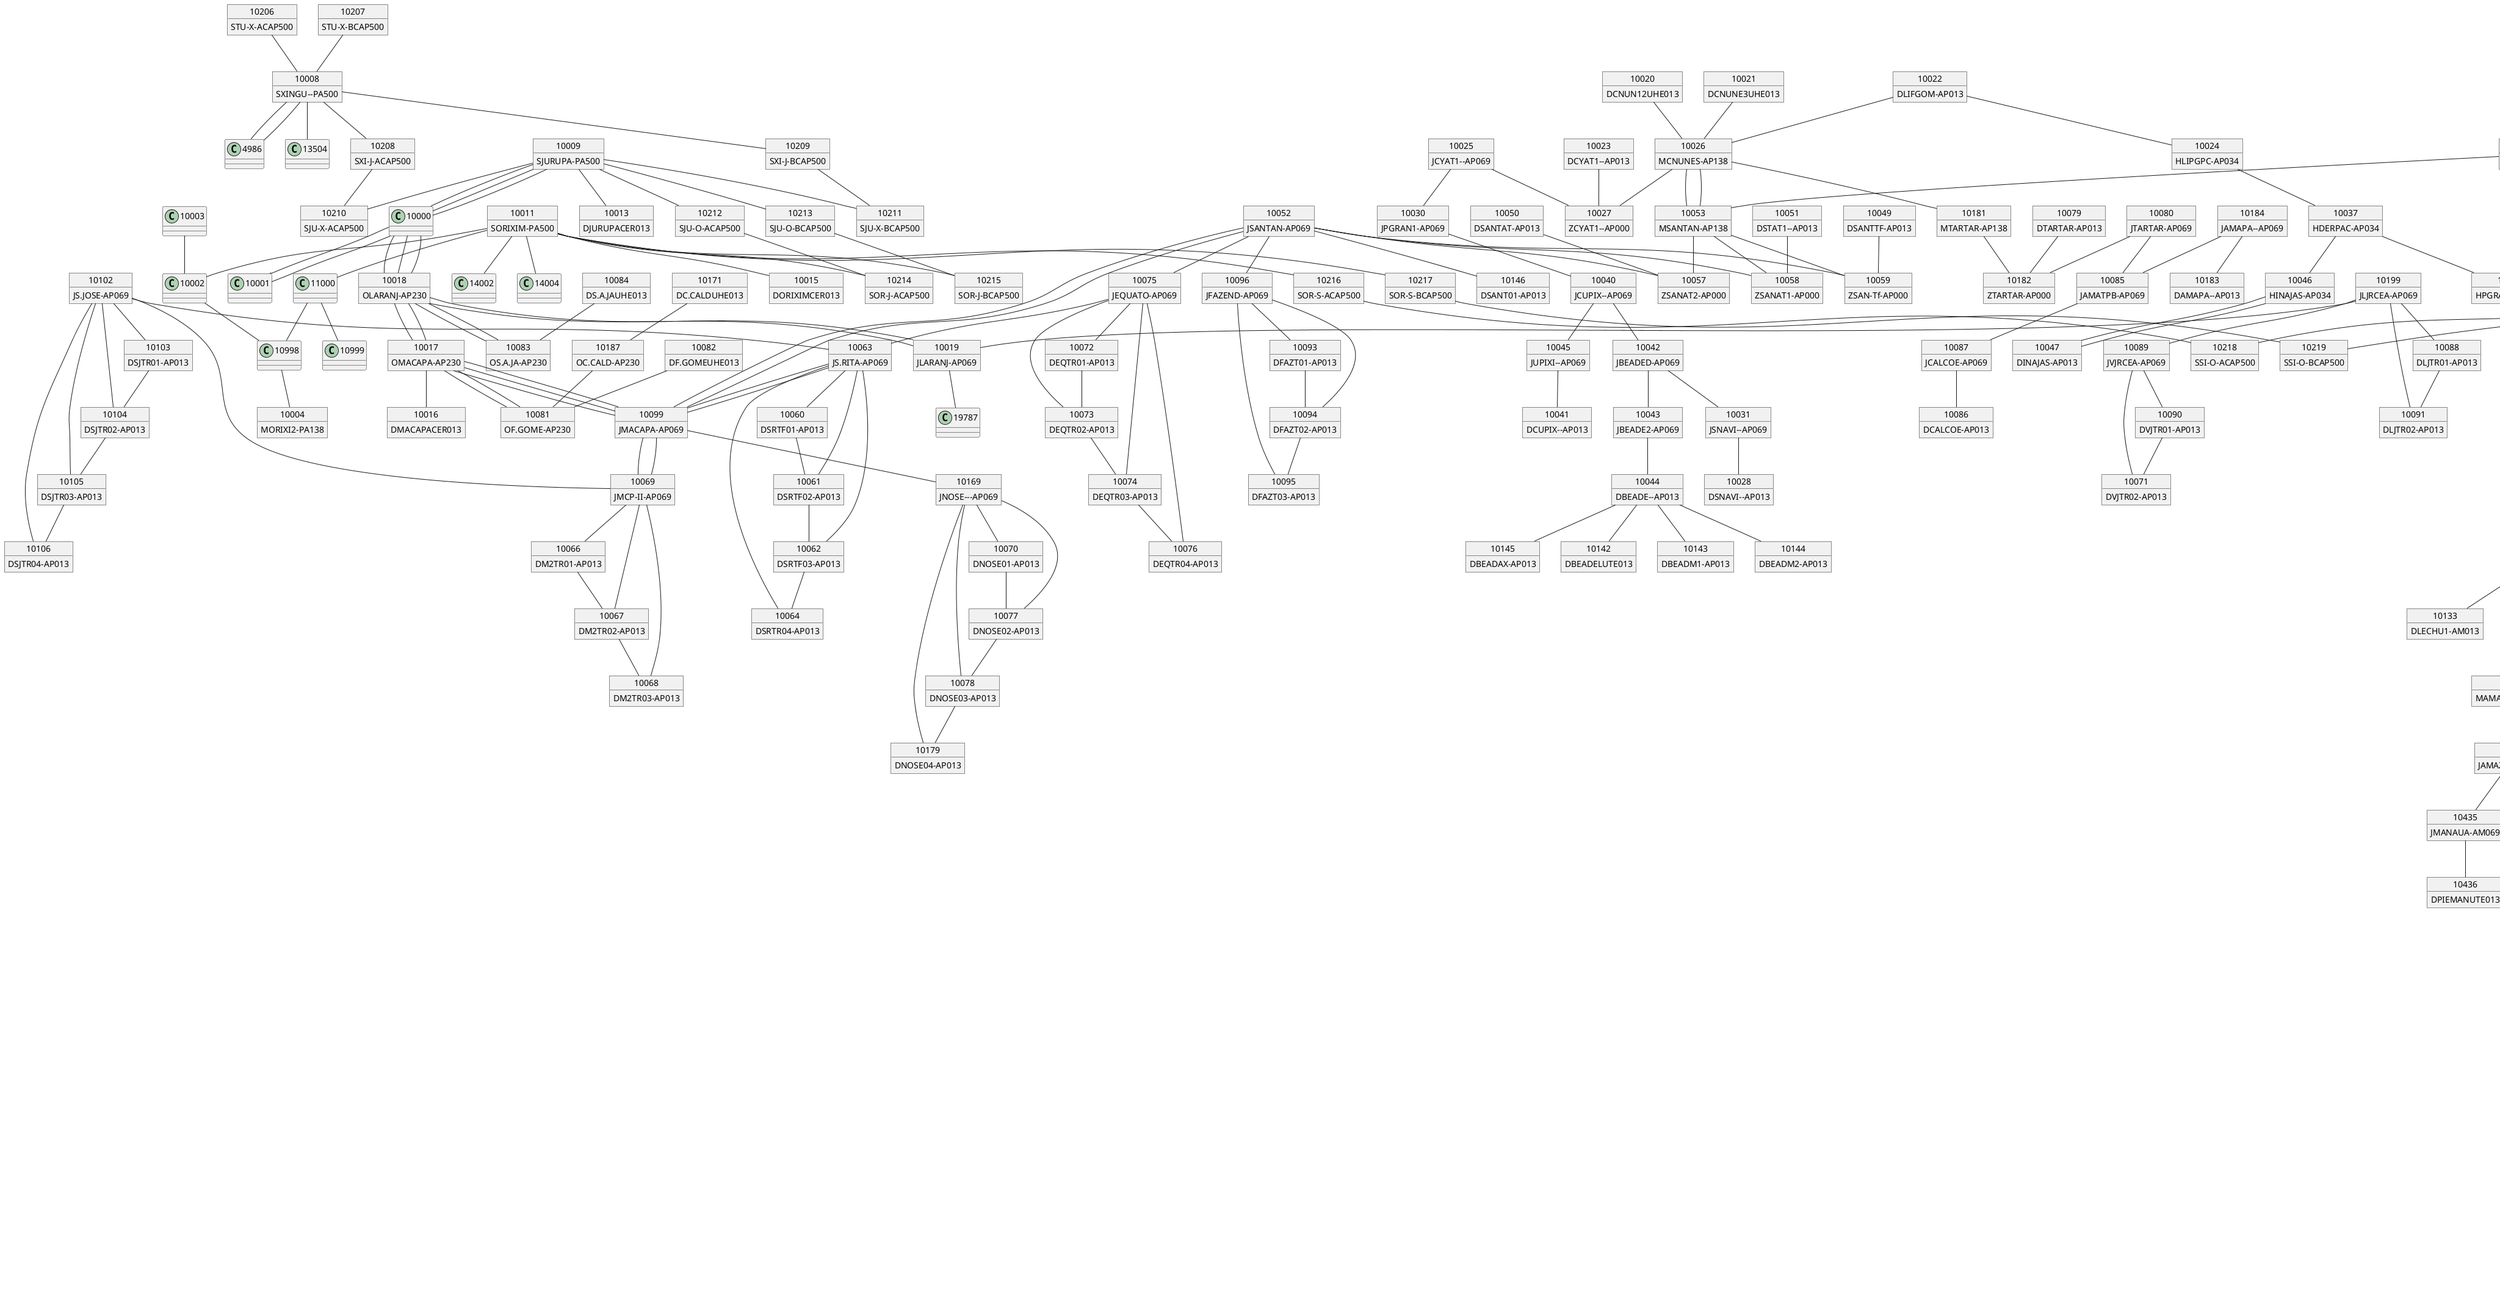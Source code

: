 @startuml NewManausSIN
object 10004 {
    MORIXI2-PA138
    }
object 10005 {
    ZSILVES-AM000
    }
object 10006 {
    DSILVES-AM013
    }
object 10007 {
    MSILVES-AM138
    }
object 10008 {
    SXINGU--PA500
    }
object 10009 {
    SJURUPA-PA500
    }
object 10010 {
    SSILVES-AM500
    }
object 10011 {
    SORIXIM-PA500
    }
object 10012 {
    SLECHUG-AM500
    }
object 10013 {
    DJURUPACER013
    }
object 10014 {
    DSILVESCER013
    }
object 10015 {
    DORIXIMCER013
    }
object 10016 {
    DMACAPACER013
    }
object 10017 {
    OMACAPA-AP230
    }
object 10018 {
    OLARANJ-AP230
    }
object 10019 {
    JLARANJ-AP069
    }
object 10020 {
    DCNUN12UHE013
    }
object 10021 {
    DCNUNE3UHE013
    }
object 10022 {
    DLIFGOM-AP013
    }
object 10023 {
    DCYAT1--AP013
    }
object 10024 {
    HLIPGPC-AP034
    }
object 10025 {
    JCYAT1--AP069
    }
object 10026 {
    MCNUNES-AP138
    }
object 10027 {
    ZCYAT1--AP000
    }
object 10028 {
    DSNAVI--AP013
    }
object 10030 {
    JPGRAN1-AP069
    }
object 10031 {
    JSNAVI--AP069
    }
object 10034 {
    DPORT01-AP013
    }
object 10035 {
    MPORTUA-AP138
    }
object 10036 {
    DPORT02-AP013
    }
object 10037 {
    HDERPAC-AP034
    }
object 10038 {
    HPGRAND-AP034
    }
object 10039 {
    DPGRAND-AP013
    }
object 10040 {
    JCUPIX--AP069
    }
object 10041 {
    DCUPIX--AP013
    }
object 10042 {
    JBEADED-AP069
    }
object 10043 {
    JBEADE2-AP069
    }
object 10044 {
    DBEADE--AP013
    }
object 10045 {
    JUPIXI--AP069
    }
object 10046 {
    HINAJAS-AP034
    }
object 10047 {
    DINAJAS-AP013
    }
object 10049 {
    DSANTTF-AP013
    }
object 10050 {
    DSANTAT-AP013
    }
object 10051 {
    DSTAT1--AP013
    }
object 10052 {
    JSANTAN-AP069
    }
object 10053 {
    MSANTAN-AP138
    }
object 10057 {
    ZSANAT2-AP000
    }
object 10058 {
    ZSANAT1-AP000
    }
object 10059 {
    ZSAN-Tf-AP000
    }
object 10060 {
    DSRTF01-AP013
    }
object 10061 {
    DSRTF02-AP013
    }
object 10062 {
    DSRTF03-AP013
    }
object 10063 {
    JS.RITA-AP069
    }
object 10064 {
    DSRTR04-AP013
    }
object 10066 {
    DM2TR01-AP013
    }
object 10067 {
    DM2TR02-AP013
    }
object 10068 {
    DM2TR03-AP013
    }
object 10069 {
    JMCP-II-AP069
    }
object 10070 {
    DNOSE01-AP013
    }
object 10071 {
    DVJTR02-AP013
    }
object 10072 {
    DEQTR01-AP013
    }
object 10073 {
    DEQTR02-AP013
    }
object 10074 {
    DEQTR03-AP013
    }
object 10075 {
    JEQUATO-AP069
    }
object 10076 {
    DEQTR04-AP013
    }
object 10077 {
    DNOSE02-AP013
    }
object 10078 {
    DNOSE03-AP013
    }
object 10079 {
    DTARTAR-AP013
    }
object 10080 {
    JTARTAR-AP069
    }
object 10081 {
    OF.GOME-AP230
    }
object 10082 {
    DF.GOMEUHE013
    }
object 10083 {
    OS.A.JA-AP230
    }
object 10084 {
    DS.A.JAUHE013
    }
object 10085 {
    JAMATPB-AP069
    }
object 10086 {
    DCALCOE-AP013
    }
object 10087 {
    JCALCOE-AP069
    }
object 10088 {
    DLJTR01-AP013
    }
object 10089 {
    JVJRCEA-AP069
    }
object 10090 {
    DVJTR01-AP013
    }
object 10091 {
    DLJTR02-AP013
    }
object 10093 {
    DFAZT01-AP013
    }
object 10094 {
    DFAZT02-AP013
    }
object 10095 {
    DFAZT03-AP013
    }
object 10096 {
    JFAZEND-AP069
    }
object 10099 {
    JMACAPA-AP069
    }
object 10102 {
    JS.JOSE-AP069
    }
object 10103 {
    DSJTR01-AP013
    }
object 10104 {
    DSJTR02-AP013
    }
object 10105 {
    DSJTR03-AP013
    }
object 10106 {
    DSJTR04-AP013
    }
object 10110 {
    OLECHUG-AM230
    }
object 10111 {
    MLECHUG-AM138
    }
object 10120 {
    ZLECHU1-AM000
    }
object 10121 {
    ZLECHU2-AM000
    }
object 10122 {
    ZLECHU3-AM000
    }
object 10123 {
    DLECHU1-AM013
    }
object 10124 {
    DLECHU2-AM013
    }
object 10125 {
    DLECHU3-AM013
    }
object 10126 {
    ZLECHU4-AM000
    }
object 10128 {
    DLECHU4-AM013
    }
object 10130 {
    ZLECHU1-AM000
    }
object 10131 {
    ZLECHU2-AM000
    }
object 10132 {
    ZLECHU3-AM000
    }
object 10133 {
    DLECHU1-AM013
    }
object 10134 {
    DLECHU2-AM013
    }
object 10135 {
    DLECHU3-AM013
    }
object 10142 {
    DBEADELUTE013
    }
object 10143 {
    DBEADM1-AP013
    }
object 10144 {
    DBEADM2-AP013
    }
object 10145 {
    DBEADAX-AP013
    }
object 10146 {
    DSANT01-AP013
    }
object 10169 {
    JNOSE---AP069
    }
object 10171 {
    DC.CALDUHE013
    }
object 10179 {
    DNOSE04-AP013
    }
object 10181 {
    MTARTAR-AP138
    }
object 10182 {
    ZTARTAR-AP000
    }
object 10183 {
    DAMAPA--AP013
    }
object 10184 {
    JAMAPA--AP069
    }
object 10187 {
    OC.CALD-AP230
    }
object 10199 {
    JLJRCEA-AP069
    }
object 10206 {
    STU-X-ACAP500
    }
object 10207 {
    STU-X-BCAP500
    }
object 10208 {
    SXI-J-ACAP500
    }
object 10209 {
    SXI-J-BCAP500
    }
object 10210 {
    SJU-X-ACAP500
    }
object 10211 {
    SJU-X-BCAP500
    }
object 10212 {
    SJU-O-ACAP500
    }
object 10213 {
    SJU-O-BCAP500
    }
object 10214 {
    SOR-J-ACAP500
    }
object 10215 {
    SOR-J-BCAP500
    }
object 10216 {
    SOR-S-ACAP500
    }
object 10217 {
    SOR-S-BCAP500
    }
object 10218 {
    SSI-O-ACAP500
    }
object 10219 {
    SSI-O-BCAP500
    }
object 10220 {
    SSI-L-ACAP500
    }
object 10221 {
    SSI-L-BCAP500
    }
object 10222 {
    SLE-S-ACAP500
    }
object 10223 {
    SLE-S-BCAP500
    }
object 10300 {
    JAPAREC-AM069
    }
object 10304 {
    MITACO2-AM138
    }
object 10306 {
    MIRANDU-AM138
    }
object 10308 {
    MPARQ10-AM138
    }
object 10310 {
    MDI-4---AM138
    }
object 10312 {
    MRIOPTE-AM138
    }
object 10313 {
    MAMAZON-AM138
    }
object 10315 {
    DAPARB1UTE013
    }
object 10317 {
    DAPARB2UTE013
    }
object 10320 {
    JMAUAB1-AM069
    }
object 10321 {
    DMAUAB3UTE013
    }
object 10325 {
    JMAUAB2-AM069
    }
object 10335 {
    JMAUA2M-AM069
    }
object 10344 {
    JCONSE1-AM069
    }
object 10345 {
    JCONSE2-AM069
    }
object 10350 {
    JCACHO2-AM069
    }
object 10351 {
    JCACHO1-AM069
    }
object 10360 {
    JVOITO--AM069
    }
object 10361 {
    ZJTEIX1-AM000
    }
object 10362 {
    ZJTEIX2-AM000
    }
object 10363 {
    ZJTEIX3-AM000
    }
object 10364 {
    ZJTEIX4-AM000
    }
object 10365 {
    DJTEIX1-AM013
    }
object 10366 {
    DJTEIX2-AM013
    }
object 10367 {
    DJTEIX3-AM013
    }
object 10368 {
    DJTEIX4-AM013
    }
object 10370 {
    JFLORES-AM069
    }
object 10375 {
    DFLORESUTE013
    }
object 10379 {
    JAMBEV--AM069
    }
object 10380 {
    JPNEGRA-AM069
    }
object 10381 {
    ZMAU3-1-AM000
    }
object 10382 {
    ZMAU3-2-AM000
    }
object 10383 {
    ZMAU3-3-AM000
    }
object 10384 {
    ZMAU3-4-AM000
    }
object 10385 {
    DMAU3-1-AM013
    }
object 10386 {
    DMAU3-2-AM013
    }
object 10387 {
    DMAU3-3-AM013
    }
object 10388 {
    DMAU3-4-AM013
    }
object 10390 {
    JPIEPNG-AM069
    }
object 10391 {
    DPIEPNGUTE013
    }
object 10393 {
    JPISMAE-AM069
    }
object 10394 {
    JSHOPMA-AM069
    }
object 10395 {
    JSERING-AM069
    }
object 10400 {
    OMANAUS-AM230
    }
object 10401 {
    JMANA1A-AM069
    }
object 10402 {
    JMANAU2-AM069
    }
object 10405 {
    OCROCHA-AM230
    }
object 10406 {
    DCROCHAUTE013
    }
object 10407 {
    DCROCHBUTE013
    }
object 10410 {
    OBALBIN-AM230
    }
object 10411 {
    DBALBI1UHE013
    }
object 10412 {
    DBALBI2UHE013
    }
object 10413 {
    DBALBI3UHE013
    }
object 10414 {
    DBALBI4UHE013
    }
object 10415 {
    DBALBI5UHE013
    }
object 10416 {
    JP.FIG.-AM069
    }
object 10417 {
    JP.FIG.-AM069
    }
object 10418 {
    DP.FIG.-AM013
    }
object 10419 {
    OP.FIG.-AM230
    }
object 10420 {
    JDISTR1-AM069
    }
object 10421 {
    JCESPEC-AM069
    }
object 10422 {
    ZMANA-1-AM000
    }
object 10423 {
    DMANA-1-AM013
    }
object 10424 {
    ZMANA-2-AM000
    }
object 10425 {
    DMANA-2-AM013
    }
object 10426 {
    ZMANA-3-AM000
    }
object 10427 {
    DMANA-3-AM013
    }
object 10428 {
    ZMANA-4-AM000
    }
object 10429 {
    DMANA-4-AM013
    }
object 10430 {
    JCIDNOV-AM069
    }
object 10435 {
    JMANAUA-AM069
    }
object 10436 {
    DPIEMANUTE013
    }
object 10437 {
    JSTAETE-AM069
    }
object 10440 {
    JDISTR2-AM069
    }
object 10445 {
    JTAMBAQ-AM069
    }
object 10447 {
    DPIETBQUTE013
    }
object 10450 {
    JSJOSE--AM069
    }
object 10451 {
    JPLACIB-AM069
    }
object 10460 {
    JSTOANT-AM069
    }
object 10461 {
    JJARAQU-AM069
    }
object 10466 {
    JSIVAM--AM069
    }
object 10471 {
    DPIEJRQUTE013
    }
object 10480 {
    JMANACA-AM069
    }
object 10485 {
    JIRANDU-AM069
    }
object 10486 {
    DIRANDUUTE013
    }
object 10490 {
    JREDENC-AM069
    }
object 10492 {
    JMARAPA-AM069
    }
object 10493 {
    JCES----AM069
    }
object 10500 {
    OMAUA-3-AM230
    }
object 10501 {
    DMAUA3GUTE013
    }
object 10503 {
    DMAUA3VUTE013
    }
object 10504 {
    MMAUA-3-AM138
    }
object 10505 {
    JMAUA-3-AM069
    }
object 10509 {
    JMUBL4M-AM069
    }
object 10510 {
    OJ.TEIX-AM230
    }
object 10511 {
    MJ.TEIX-AM138
    }
object 10513 {
    JMUBL4D-AM069
    }
object 10515 {
    JAMAZON-AM069
    }
object 10520 {
    MMUTIRA-AM138
    }
object 10530 {
    MCGRAND-AM138
    }
object 10533 {
    MBARREI-AM138
    }
object 10534 {
    MB.VIST-AM138
    }
object 10540 {
    MCOMPEN-AM138
    }
object 10543 {
    MMAUES--AM138
    }
object 10545 {
    MCENTRO-AM138
    }
object 10548 {
    MN.OLIN-AM138
    }
object 10550 {
    MDISTR3-AM138
    }
object 10557 {
    ZPARNT1-AM000
    }
object 10558 {
    DPARNT1-AM013
    }
object 10566 {
    MURICUR-AM138
    }
object 10567 {
    MPARINT-AM138
    }
object 10569 {
    ZPARNT2-AM000
    }
object 10570 {
    DPARNT2-AM013
    }
object 10575 {
    MHUMAIT-AM138
    }
object 10576 {
    DHUMAIT-AM013
    }
object 10577 {
    MITAPIR-AM138
    }
object 10700 {
    MJARAQ2-AM138
    }
object 10713 {
    DMUBL4MUTE013
    }
object 10722 {
    MMANACU-AM138
    }
object 10755 {
    OAE-SB5-AM230
    }
10000 -- 10001
10000 -- 10001
10000 -- 10018
10000 -- 10018
10000 -- 10018
10002 -- 10998
10003 -- 10002
10006 -- 10005
10007 -- 10005
10007 -- 10304
10007 -- 10304
10007 -- 10577
10008 --  4986
10008 --  4986
10008 -- 10208
10008 -- 10209
10008 -- 13504
10009 -- 10000
10009 -- 10000
10009 -- 10000
10009 -- 10013
10009 -- 10210
10009 -- 10211
10009 -- 10212
10009 -- 10213
10010 -- 10005
10010 -- 10014
10010 -- 10218
10010 -- 10219
10010 -- 10220
10010 -- 10221
10011 -- 10002
10011 -- 10015
10011 -- 10214
10011 -- 10215
10011 -- 10216
10011 -- 10217
10011 -- 11000
10011 -- 14002
10011 -- 14004
10012 -- 10120
10012 -- 10121
10012 -- 10122
10012 -- 10126
10012 -- 10222
10012 -- 10223
10017 -- 10016
10017 -- 10081
10017 -- 10081
10017 -- 10099
10017 -- 10099
10017 -- 10099
10018 -- 10017
10018 -- 10017
10018 -- 10019
10018 -- 10019
10018 -- 10083
10018 -- 10083
10019 -- 19787
10020 -- 10026
10021 -- 10026
10022 -- 10024
10022 -- 10026
10023 -- 10027
10024 -- 10037
10025 -- 10027
10025 -- 10030
10026 -- 10027
10026 -- 10053
10026 -- 10053
10026 -- 10181
10030 -- 10040
10031 -- 10028
10034 -- 10036
10035 -- 10034
10035 -- 10036
10035 -- 10053
10037 -- 10038
10037 -- 10046
10038 -- 10039
10038 -- 10039
10040 -- 10042
10040 -- 10045
10042 -- 10031
10042 -- 10043
10043 -- 10044
10044 -- 10142
10044 -- 10143
10044 -- 10144
10044 -- 10145
10045 -- 10041
10046 -- 10047
10046 -- 10047
10049 -- 10059
10050 -- 10057
10051 -- 10058
10052 -- 10057
10052 -- 10058
10052 -- 10059
10052 -- 10075
10052 -- 10096
10052 -- 10099
10052 -- 10099
10052 -- 10146
10053 -- 10057
10053 -- 10058
10053 -- 10059
10060 -- 10061
10061 -- 10062
10062 -- 10064
10063 -- 10060
10063 -- 10061
10063 -- 10062
10063 -- 10064
10063 -- 10099
10063 -- 10099
10066 -- 10067
10067 -- 10068
10069 -- 10066
10069 -- 10067
10069 -- 10068
10069 -- 10099
10070 -- 10077
10072 -- 10073
10073 -- 10074
10074 -- 10076
10075 -- 10063
10075 -- 10072
10075 -- 10073
10075 -- 10074
10075 -- 10076
10077 -- 10078
10078 -- 10179
10079 -- 10182
10080 -- 10085
10080 -- 10182
10082 -- 10081
10084 -- 10083
10085 -- 10087
10087 -- 10086
10088 -- 10091
10089 -- 10071
10089 -- 10090
10090 -- 10071
10093 -- 10094
10094 -- 10095
10096 -- 10093
10096 -- 10094
10096 -- 10095
10099 -- 10069
10099 -- 10169
10102 -- 10063
10102 -- 10069
10102 -- 10103
10102 -- 10104
10102 -- 10105
10102 -- 10106
10103 -- 10104
10104 -- 10105
10105 -- 10106
10110 -- 10130
10110 -- 10131
10110 -- 10132
10110 -- 10400
10110 -- 10400
10110 -- 10510
10110 -- 10510
10110 -- 10510
10111 -- 10312
10111 -- 10313
10111 -- 10313
10120 -- 10110
10120 -- 10123
10121 -- 10110
10121 -- 10124
10122 -- 10110
10122 -- 10125
10126 -- 10110
10126 -- 10128
10130 -- 10111
10130 -- 10133
10131 -- 10111
10131 -- 10134
10132 -- 10111
10132 -- 10135
10169 -- 10070
10169 -- 10077
10169 -- 10078
10169 -- 10179
10171 -- 10187
10181 -- 10182
10184 -- 10085
10184 -- 10183
10187 -- 10081
10199 -- 10019
10199 -- 10088
10199 -- 10089
10199 -- 10091
10206 -- 10008
10207 -- 10008
10208 -- 10210
10209 -- 10211
10212 -- 10214
10213 -- 10215
10216 -- 10218
10217 -- 10219
10220 -- 10222
10221 -- 10223
10300 -- 10380
10300 -- 10395
10306 -- 10485
10306 -- 10722
10313 -- 10515
10313 -- 10515
10313 -- 10700
10313 -- 10700
10315 -- 10300
10317 -- 10300
10320 -- 10325
10320 -- 10402
10320 -- 10420
10320 -- 10492
10321 -- 10320
10325 -- 10335
10325 -- 10440
10325 -- 10440
10335 -- 10505
10335 -- 10509
10344 -- 10505
10345 -- 10430
10345 -- 10505
10350 -- 10440
10350 -- 10492
10351 -- 10300
10351 -- 10350
10351 -- 10395
10351 -- 10401
10361 -- 10365
10361 -- 10511
10362 -- 10366
10362 -- 10511
10363 -- 10367
10363 -- 10511
10364 -- 10368
10364 -- 10511
10370 -- 10379
10370 -- 10490
10370 -- 10490
10375 -- 10370
10380 -- 10390
10380 -- 10490
10380 -- 10490
10381 -- 10385
10381 -- 10504
10382 -- 10386
10382 -- 10504
10383 -- 10387
10383 -- 10504
10384 -- 10388
10384 -- 10504
10391 -- 10390
10393 -- 10300
10393 -- 10380
10393 -- 10485
10395 -- 10394
10400 -- 10422
10400 -- 10424
10400 -- 10426
10400 -- 10428
10400 -- 10755
10401 -- 10360
10401 -- 10360
10401 -- 10370
10401 -- 10370
10401 -- 10370
10401 -- 10394
10401 -- 10395
10402 -- 10401
10402 -- 10420
10402 -- 10430
10402 -- 10450
10402 -- 10460
10405 -- 10110
10405 -- 10406
10405 -- 10407
10405 -- 10419
10410 -- 10110
10410 -- 10411
10410 -- 10412
10410 -- 10413
10410 -- 10414
10410 -- 10415
10416 -- 10417
10416 -- 10417
10417 -- 10418
10417 -- 10418
10419 -- 10410
10419 -- 10416
10419 -- 10416
10420 -- 10350
10420 -- 10402
10420 -- 10421
10420 -- 10440
10422 -- 10401
10422 -- 10423
10424 -- 10401
10424 -- 10425
10426 -- 10401
10426 -- 10427
10428 -- 10401
10428 -- 10429
10430 -- 10437
10435 -- 10436
10440 -- 10445
10440 -- 10505
10440 -- 10505
10445 -- 10447
10450 -- 10451
10451 -- 10505
10460 -- 10401
10460 -- 10466
10461 -- 10471
10485 -- 10480
10485 -- 10480
10486 -- 10485
10492 -- 10493
10500 -- 10381
10500 -- 10382
10500 -- 10383
10500 -- 10384
10500 -- 10501
10500 -- 10503
10500 -- 10510
10500 -- 10510
10504 -- 10310
10504 -- 10310
10504 -- 10505
10504 -- 10505
10504 -- 10505
10504 -- 10505
10505 -- 10325
10505 -- 10402
10505 -- 10420
10505 -- 10420
10505 -- 10492
10510 -- 10361
10510 -- 10362
10510 -- 10363
10510 -- 10364
10511 -- 10520
10511 -- 10520
10511 -- 10550
10511 -- 10550
10513 -- 10420
10513 -- 10509
10515 -- 10435
10515 -- 10437
10515 -- 10460
10515 -- 10461
10520 -- 10530
10520 -- 10530
10530 -- 10308
10530 -- 10308
10530 -- 10540
10530 -- 10545
10533 -- 10534
10534 -- 10543
10534 -- 10566
10540 -- 10306
10540 -- 10545
10557 -- 10558
10557 -- 10567
10566 -- 10548
10567 -- 10533
10569 -- 10567
10569 -- 10570
10575 -- 10576
10713 -- 10509
10755 -- 10500
10998 -- 10004
11000 -- 10998
11000 -- 10999
@enduml